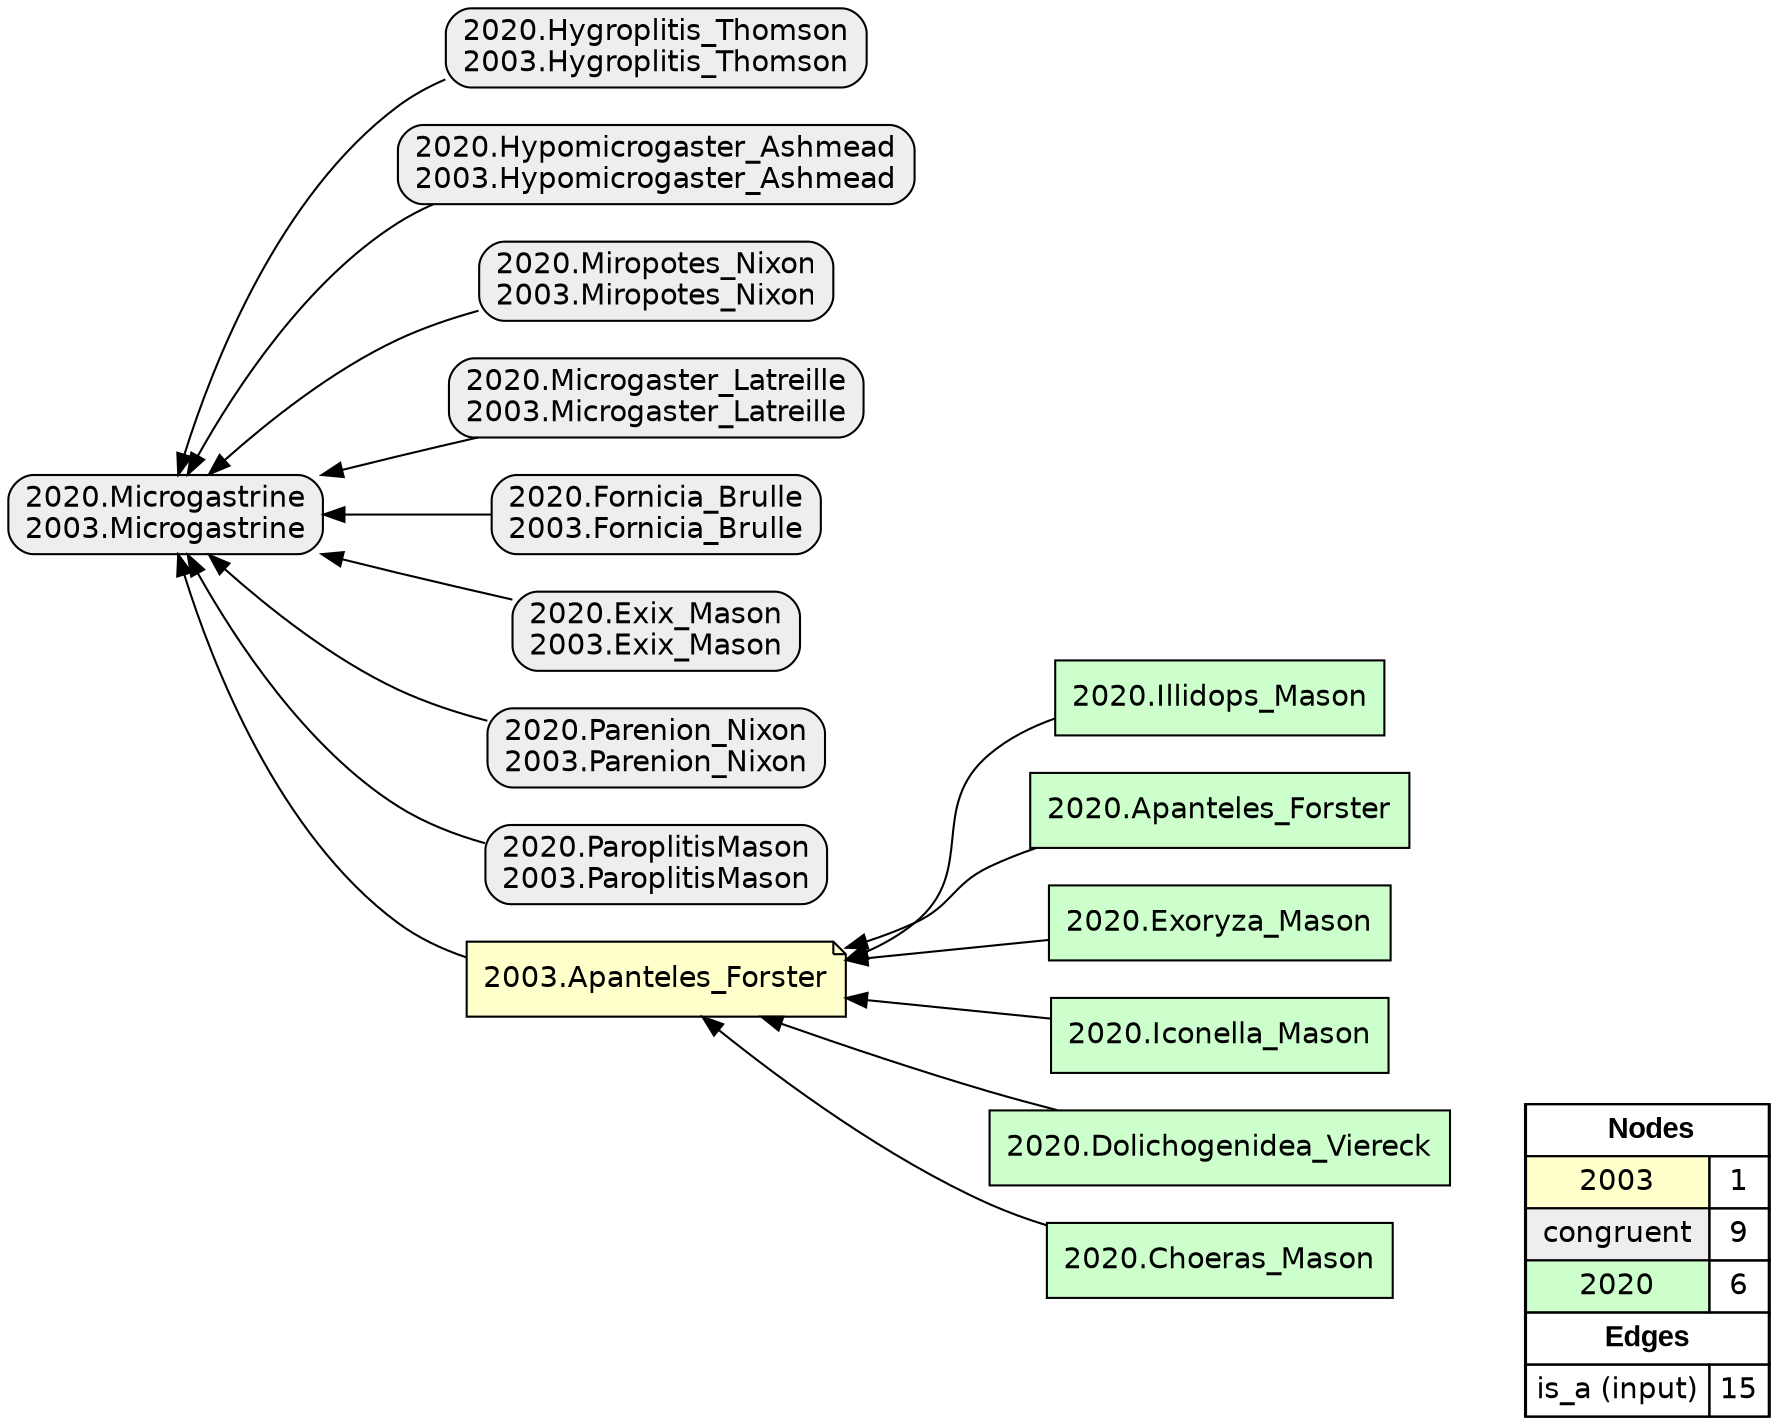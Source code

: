 digraph{
rankdir=RL
node[shape=note style=filled fillcolor="#FFFFCC" fontname="helvetica"] 
"2003.Apanteles_Forster"
node[shape=box style="filled,rounded" fillcolor="#EEEEEE" fontname="helvetica"] 
"2020.Hygroplitis_Thomson\n2003.Hygroplitis_Thomson"
"2020.Hypomicrogaster_Ashmead\n2003.Hypomicrogaster_Ashmead"
"2020.Miropotes_Nixon\n2003.Miropotes_Nixon"
"2020.Microgaster_Latreille\n2003.Microgaster_Latreille"
"2020.Fornicia_Brulle\n2003.Fornicia_Brulle"
"2020.Exix_Mason\n2003.Exix_Mason"
"2020.Parenion_Nixon\n2003.Parenion_Nixon"
"2020.ParoplitisMason\n2003.ParoplitisMason"
"2020.Microgastrine\n2003.Microgastrine"
node[shape=box style=filled fillcolor="#CCFFCC" fontname="helvetica"] 
"2020.Illidops_Mason"
"2020.Apanteles_Forster"
"2020.Exoryza_Mason"
"2020.Iconella_Mason"
"2020.Dolichogenidea_Viereck"
"2020.Choeras_Mason"
edge[arrowhead=normal style=solid color="#000000" constraint=true penwidth=1]
"2020.Exoryza_Mason" -> "2003.Apanteles_Forster"
"2020.Hygroplitis_Thomson\n2003.Hygroplitis_Thomson" -> "2020.Microgastrine\n2003.Microgastrine"
"2020.Illidops_Mason" -> "2003.Apanteles_Forster"
"2020.Apanteles_Forster" -> "2003.Apanteles_Forster"
"2020.Hypomicrogaster_Ashmead\n2003.Hypomicrogaster_Ashmead" -> "2020.Microgastrine\n2003.Microgastrine"
"2020.Miropotes_Nixon\n2003.Miropotes_Nixon" -> "2020.Microgastrine\n2003.Microgastrine"
"2020.ParoplitisMason\n2003.ParoplitisMason" -> "2020.Microgastrine\n2003.Microgastrine"
"2020.Exix_Mason\n2003.Exix_Mason" -> "2020.Microgastrine\n2003.Microgastrine"
"2020.Iconella_Mason" -> "2003.Apanteles_Forster"
"2020.Fornicia_Brulle\n2003.Fornicia_Brulle" -> "2020.Microgastrine\n2003.Microgastrine"
"2020.Dolichogenidea_Viereck" -> "2003.Apanteles_Forster"
"2020.Choeras_Mason" -> "2003.Apanteles_Forster"
"2020.Parenion_Nixon\n2003.Parenion_Nixon" -> "2020.Microgastrine\n2003.Microgastrine"
"2003.Apanteles_Forster" -> "2020.Microgastrine\n2003.Microgastrine"
"2020.Microgaster_Latreille\n2003.Microgaster_Latreille" -> "2020.Microgastrine\n2003.Microgastrine"
edge[arrowhead=normal style=dotted color="#000000" constraint=true penwidth=1]
node[shape=box] 
{rank=source Legend [fillcolor= white margin=0 label=< 
 <TABLE BORDER="0" CELLBORDER="1" CELLSPACING="0" CELLPADDING="4"> 
<TR> <TD COLSPAN="2"><font face="Arial Black"> Nodes</font></TD> </TR> 
<TR> 
 <TD bgcolor="#FFFFCC" fontname="helvetica">2003</TD> 
 <TD>1</TD> 
 </TR> 
<TR> 
 <TD bgcolor="#EEEEEE" fontname="helvetica">congruent</TD> 
 <TD>9</TD> 
 </TR> 
<TR> 
 <TD bgcolor="#CCFFCC" fontname="helvetica">2020</TD> 
 <TD>6</TD> 
 </TR> 
<TR> <TD COLSPAN="2"><font face = "Arial Black"> Edges </font></TD> </TR> 
<TR> 
 <TD><font color ="#000000">is_a (input)</font></TD><TD>15</TD>
</TR>
</TABLE> 
 >] } 
}